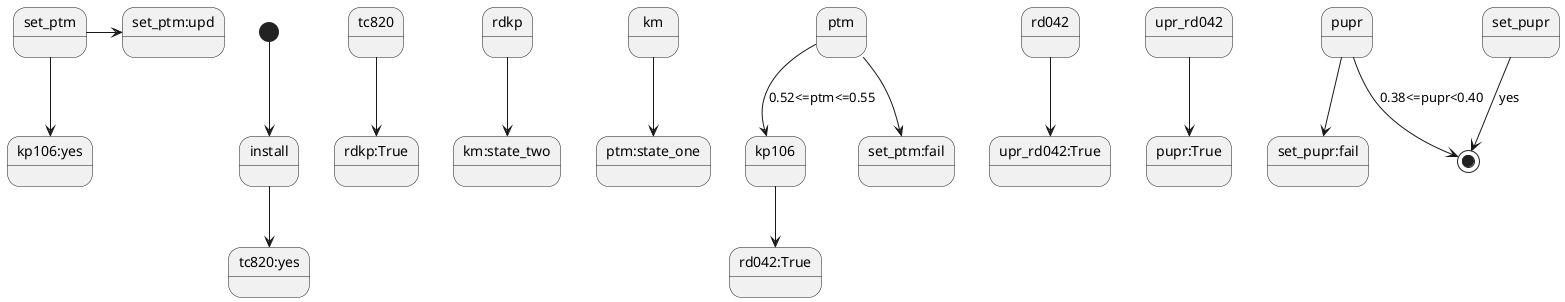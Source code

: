 @startuml
[*]-->install
install-->tc820:yes
tc820-->rdkp:True
rdkp-->km:state_two
km-->ptm:state_one
ptm-->kp106:0.52<=ptm<=0.55
ptm-->set_ptm:fail
set_ptm->set_ptm:upd
set_ptm-->kp106:yes
kp106-->rd042:True
rd042-->upr_rd042:True
upr_rd042-->pupr:True
pupr-->[*]:0.38<=pupr<0.40
pupr-->set_pupr:fail
set_pupr-->[*]:yes
@enduml